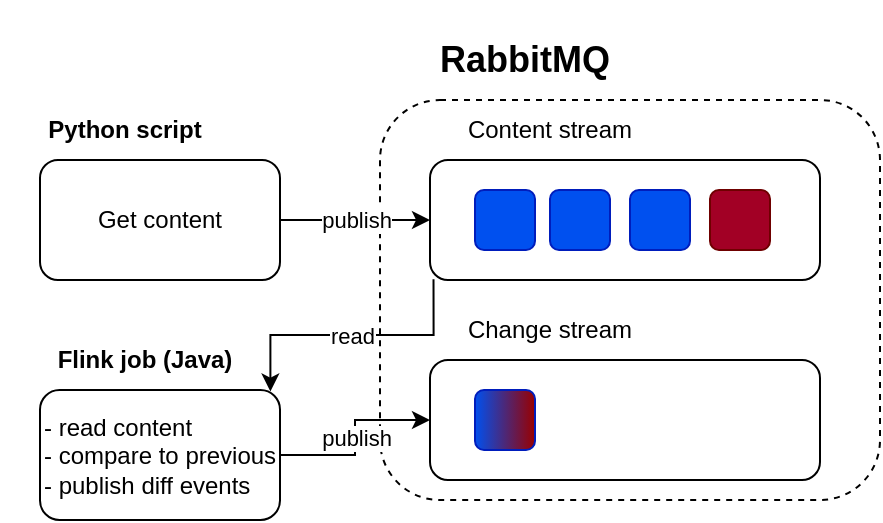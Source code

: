 <mxfile version="24.2.5" type="device">
  <diagram name="Page-1" id="cOOQbgjdkpCcSRdL5uzz">
    <mxGraphModel dx="941" dy="581" grid="1" gridSize="10" guides="1" tooltips="1" connect="1" arrows="1" fold="1" page="1" pageScale="1" pageWidth="850" pageHeight="1100" math="0" shadow="0">
      <root>
        <mxCell id="0" />
        <mxCell id="1" parent="0" />
        <mxCell id="e6Gheu_EO6J7-50jI-kX-2" value="&lt;h2&gt;RabbitMQ&lt;/h2&gt;" style="text;html=1;align=center;verticalAlign=middle;whiteSpace=wrap;rounded=0;" vertex="1" parent="1">
          <mxGeometry x="290" y="220" width="125" height="60" as="geometry" />
        </mxCell>
        <mxCell id="e6Gheu_EO6J7-50jI-kX-3" value="" style="rounded=1;whiteSpace=wrap;html=1;dashed=1;" vertex="1" parent="1">
          <mxGeometry x="280" y="270" width="250" height="200" as="geometry" />
        </mxCell>
        <mxCell id="e6Gheu_EO6J7-50jI-kX-5" style="edgeStyle=orthogonalEdgeStyle;rounded=0;orthogonalLoop=1;jettySize=auto;html=1;exitX=0.5;exitY=1;exitDx=0;exitDy=0;" edge="1" parent="1" source="e6Gheu_EO6J7-50jI-kX-3" target="e6Gheu_EO6J7-50jI-kX-3">
          <mxGeometry relative="1" as="geometry" />
        </mxCell>
        <mxCell id="e6Gheu_EO6J7-50jI-kX-6" value="" style="rounded=1;whiteSpace=wrap;html=1;" vertex="1" parent="1">
          <mxGeometry x="305" y="300" width="195" height="60" as="geometry" />
        </mxCell>
        <mxCell id="e6Gheu_EO6J7-50jI-kX-7" value="Content stream" style="text;html=1;align=center;verticalAlign=middle;whiteSpace=wrap;rounded=0;" vertex="1" parent="1">
          <mxGeometry x="305" y="270" width="120" height="30" as="geometry" />
        </mxCell>
        <mxCell id="e6Gheu_EO6J7-50jI-kX-8" value="" style="rounded=1;whiteSpace=wrap;html=1;" vertex="1" parent="1">
          <mxGeometry x="305" y="400" width="195" height="60" as="geometry" />
        </mxCell>
        <mxCell id="e6Gheu_EO6J7-50jI-kX-9" value="Change stream" style="text;html=1;align=center;verticalAlign=middle;whiteSpace=wrap;rounded=0;" vertex="1" parent="1">
          <mxGeometry x="305" y="370" width="120" height="30" as="geometry" />
        </mxCell>
        <mxCell id="e6Gheu_EO6J7-50jI-kX-10" value="" style="rounded=1;whiteSpace=wrap;html=1;fillColor=#0050ef;fontColor=#ffffff;strokeColor=#001DBC;" vertex="1" parent="1">
          <mxGeometry x="327.5" y="315" width="30" height="30" as="geometry" />
        </mxCell>
        <mxCell id="e6Gheu_EO6J7-50jI-kX-11" value="" style="rounded=1;whiteSpace=wrap;html=1;fillColor=#0050ef;fontColor=#ffffff;strokeColor=#001DBC;" vertex="1" parent="1">
          <mxGeometry x="365" y="315" width="30" height="30" as="geometry" />
        </mxCell>
        <mxCell id="e6Gheu_EO6J7-50jI-kX-12" value="" style="rounded=1;whiteSpace=wrap;html=1;fillColor=#0050ef;fontColor=#ffffff;strokeColor=#001DBC;" vertex="1" parent="1">
          <mxGeometry x="405" y="315" width="30" height="30" as="geometry" />
        </mxCell>
        <mxCell id="e6Gheu_EO6J7-50jI-kX-13" value="" style="rounded=1;whiteSpace=wrap;html=1;fillColor=#a20025;fontColor=#ffffff;strokeColor=#6F0000;" vertex="1" parent="1">
          <mxGeometry x="445" y="315" width="30" height="30" as="geometry" />
        </mxCell>
        <mxCell id="e6Gheu_EO6J7-50jI-kX-18" value="publish" style="edgeStyle=orthogonalEdgeStyle;rounded=0;orthogonalLoop=1;jettySize=auto;html=1;entryX=0;entryY=0.5;entryDx=0;entryDy=0;" edge="1" parent="1" source="e6Gheu_EO6J7-50jI-kX-17" target="e6Gheu_EO6J7-50jI-kX-6">
          <mxGeometry relative="1" as="geometry" />
        </mxCell>
        <mxCell id="e6Gheu_EO6J7-50jI-kX-17" value="Get content" style="rounded=1;whiteSpace=wrap;html=1;" vertex="1" parent="1">
          <mxGeometry x="110" y="300" width="120" height="60" as="geometry" />
        </mxCell>
        <mxCell id="e6Gheu_EO6J7-50jI-kX-19" value="" style="rounded=1;whiteSpace=wrap;html=1;fillColor=#0050ef;fontColor=#ffffff;strokeColor=#001DBC;gradientColor=#990000;gradientDirection=east;" vertex="1" parent="1">
          <mxGeometry x="327.5" y="415" width="30" height="30" as="geometry" />
        </mxCell>
        <mxCell id="e6Gheu_EO6J7-50jI-kX-21" value="&lt;h4&gt;Python script&lt;/h4&gt;" style="text;html=1;align=center;verticalAlign=middle;whiteSpace=wrap;rounded=0;" vertex="1" parent="1">
          <mxGeometry x="90" y="255" width="125" height="60" as="geometry" />
        </mxCell>
        <mxCell id="e6Gheu_EO6J7-50jI-kX-25" value="read" style="edgeStyle=orthogonalEdgeStyle;rounded=0;orthogonalLoop=1;jettySize=auto;html=1;exitX=0.009;exitY=0.993;exitDx=0;exitDy=0;entryX=0.96;entryY=0.012;entryDx=0;entryDy=0;entryPerimeter=0;exitPerimeter=0;" edge="1" parent="1" source="e6Gheu_EO6J7-50jI-kX-6" target="e6Gheu_EO6J7-50jI-kX-22">
          <mxGeometry relative="1" as="geometry" />
        </mxCell>
        <mxCell id="e6Gheu_EO6J7-50jI-kX-26" value="publish" style="edgeStyle=orthogonalEdgeStyle;rounded=0;orthogonalLoop=1;jettySize=auto;html=1;" edge="1" parent="1" source="e6Gheu_EO6J7-50jI-kX-22" target="e6Gheu_EO6J7-50jI-kX-8">
          <mxGeometry relative="1" as="geometry" />
        </mxCell>
        <mxCell id="e6Gheu_EO6J7-50jI-kX-22" value="&lt;span style=&quot;background-color: initial;&quot;&gt;- read content&lt;/span&gt;&lt;br&gt;&lt;span style=&quot;background-color: initial;&quot;&gt;- compare to previous&lt;/span&gt;&lt;br&gt;&lt;span style=&quot;background-color: initial;&quot;&gt;- publish diff events&lt;/span&gt;" style="rounded=1;whiteSpace=wrap;html=1;align=left;" vertex="1" parent="1">
          <mxGeometry x="110" y="415" width="120" height="65" as="geometry" />
        </mxCell>
        <mxCell id="e6Gheu_EO6J7-50jI-kX-23" value="&lt;h4&gt;Flink job (Java)&lt;/h4&gt;" style="text;html=1;align=center;verticalAlign=middle;whiteSpace=wrap;rounded=0;" vertex="1" parent="1">
          <mxGeometry x="100" y="370" width="125" height="60" as="geometry" />
        </mxCell>
      </root>
    </mxGraphModel>
  </diagram>
</mxfile>
